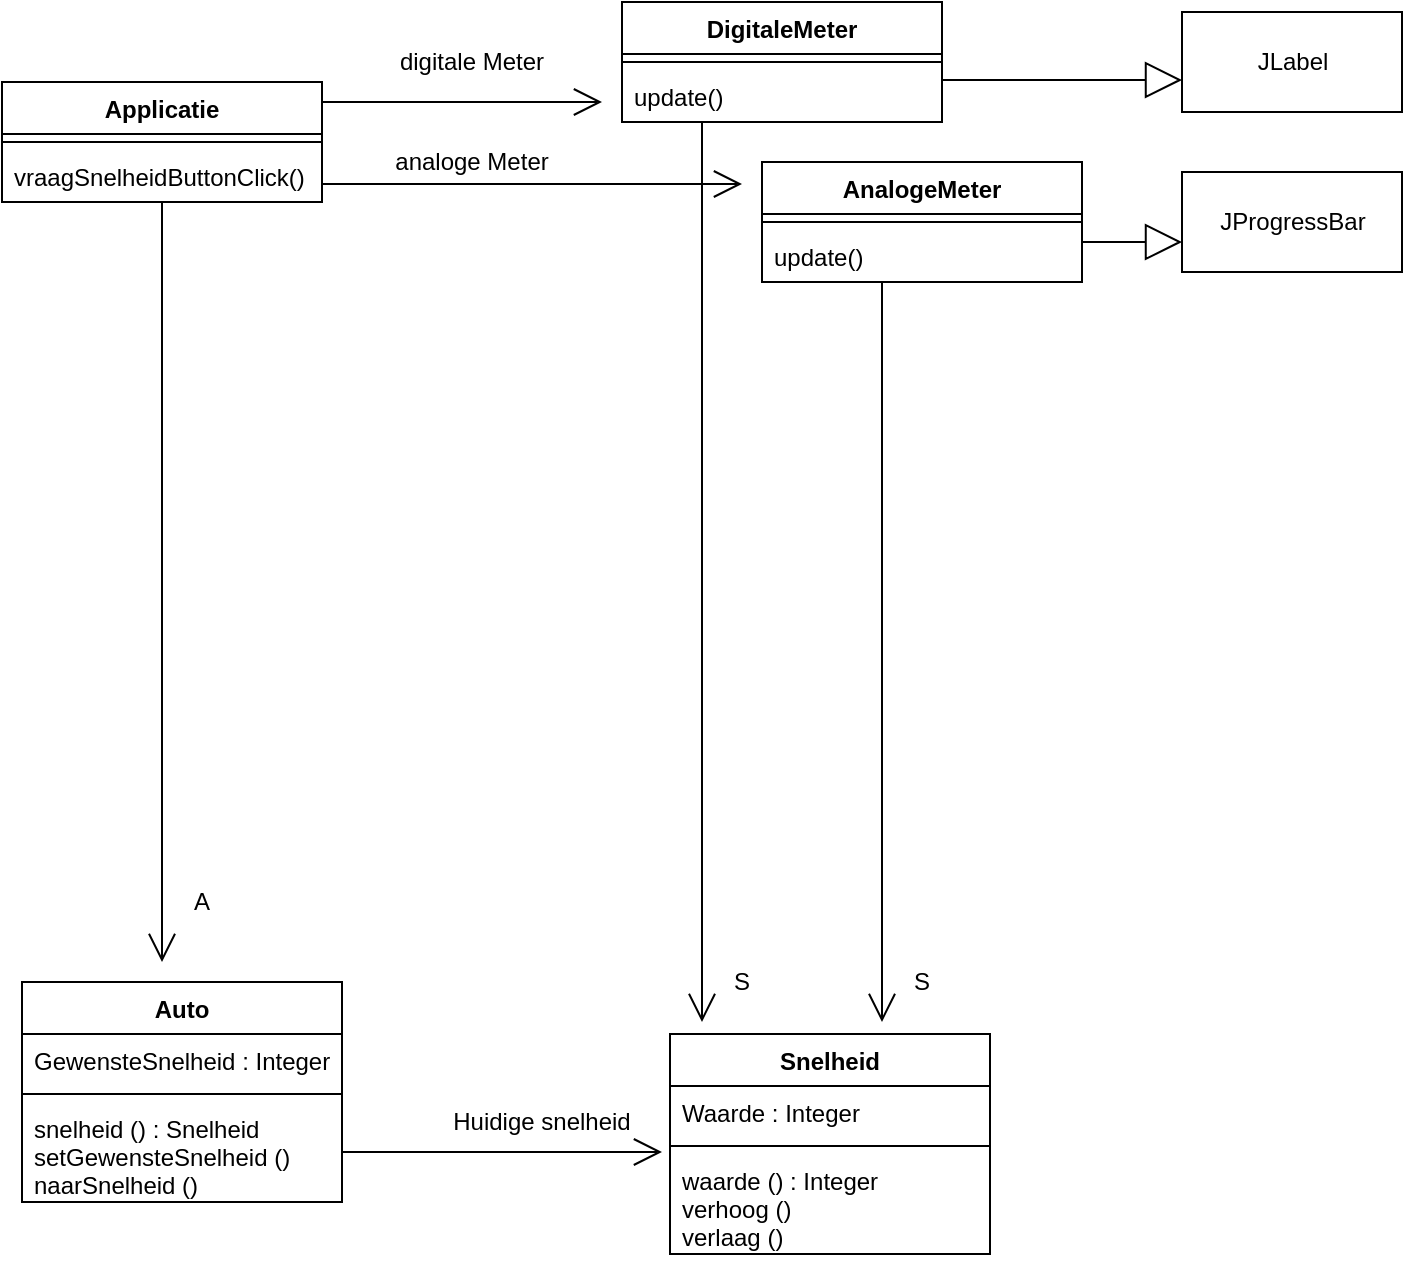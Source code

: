 <mxfile version="13.7.9" type="device"><diagram id="66fOB878Ql98xihs9eC4" name="Pagina-1"><mxGraphModel dx="899" dy="813" grid="1" gridSize="10" guides="1" tooltips="1" connect="1" arrows="1" fold="1" page="1" pageScale="1" pageWidth="827" pageHeight="1169" math="0" shadow="0"><root><mxCell id="0"/><mxCell id="1" parent="0"/><mxCell id="FFRuqYKNH_kHd6TUKX54-1" value="Applicatie" style="swimlane;fontStyle=1;align=center;verticalAlign=top;childLayout=stackLayout;horizontal=1;startSize=26;horizontalStack=0;resizeParent=1;resizeParentMax=0;resizeLast=0;collapsible=1;marginBottom=0;" vertex="1" parent="1"><mxGeometry x="80" y="90" width="160" height="60" as="geometry"/></mxCell><mxCell id="FFRuqYKNH_kHd6TUKX54-3" value="" style="line;strokeWidth=1;fillColor=none;align=left;verticalAlign=middle;spacingTop=-1;spacingLeft=3;spacingRight=3;rotatable=0;labelPosition=right;points=[];portConstraint=eastwest;" vertex="1" parent="FFRuqYKNH_kHd6TUKX54-1"><mxGeometry y="26" width="160" height="8" as="geometry"/></mxCell><mxCell id="FFRuqYKNH_kHd6TUKX54-4" value="vraagSnelheidButtonClick()" style="text;strokeColor=none;fillColor=none;align=left;verticalAlign=top;spacingLeft=4;spacingRight=4;overflow=hidden;rotatable=0;points=[[0,0.5],[1,0.5]];portConstraint=eastwest;" vertex="1" parent="FFRuqYKNH_kHd6TUKX54-1"><mxGeometry y="34" width="160" height="26" as="geometry"/></mxCell><mxCell id="FFRuqYKNH_kHd6TUKX54-30" value="" style="endArrow=open;endFill=1;endSize=12;html=1;" edge="1" parent="FFRuqYKNH_kHd6TUKX54-1"><mxGeometry width="160" relative="1" as="geometry"><mxPoint x="80" y="60" as="sourcePoint"/><mxPoint x="80" y="440" as="targetPoint"/></mxGeometry></mxCell><mxCell id="FFRuqYKNH_kHd6TUKX54-5" value="Auto" style="swimlane;fontStyle=1;align=center;verticalAlign=top;childLayout=stackLayout;horizontal=1;startSize=26;horizontalStack=0;resizeParent=1;resizeParentMax=0;resizeLast=0;collapsible=1;marginBottom=0;" vertex="1" parent="1"><mxGeometry x="90" y="540" width="160" height="110" as="geometry"/></mxCell><mxCell id="FFRuqYKNH_kHd6TUKX54-6" value="GewensteSnelheid : Integer" style="text;strokeColor=none;fillColor=none;align=left;verticalAlign=top;spacingLeft=4;spacingRight=4;overflow=hidden;rotatable=0;points=[[0,0.5],[1,0.5]];portConstraint=eastwest;" vertex="1" parent="FFRuqYKNH_kHd6TUKX54-5"><mxGeometry y="26" width="160" height="26" as="geometry"/></mxCell><mxCell id="FFRuqYKNH_kHd6TUKX54-7" value="" style="line;strokeWidth=1;fillColor=none;align=left;verticalAlign=middle;spacingTop=-1;spacingLeft=3;spacingRight=3;rotatable=0;labelPosition=right;points=[];portConstraint=eastwest;" vertex="1" parent="FFRuqYKNH_kHd6TUKX54-5"><mxGeometry y="52" width="160" height="8" as="geometry"/></mxCell><mxCell id="FFRuqYKNH_kHd6TUKX54-8" value="snelheid () : Snelheid&#10;setGewensteSnelheid ()&#10;naarSnelheid ()" style="text;strokeColor=none;fillColor=none;align=left;verticalAlign=top;spacingLeft=4;spacingRight=4;overflow=hidden;rotatable=0;points=[[0,0.5],[1,0.5]];portConstraint=eastwest;" vertex="1" parent="FFRuqYKNH_kHd6TUKX54-5"><mxGeometry y="60" width="160" height="50" as="geometry"/></mxCell><mxCell id="FFRuqYKNH_kHd6TUKX54-9" value="Snelheid" style="swimlane;fontStyle=1;align=center;verticalAlign=top;childLayout=stackLayout;horizontal=1;startSize=26;horizontalStack=0;resizeParent=1;resizeParentMax=0;resizeLast=0;collapsible=1;marginBottom=0;" vertex="1" parent="1"><mxGeometry x="414" y="566" width="160" height="110" as="geometry"/></mxCell><mxCell id="FFRuqYKNH_kHd6TUKX54-10" value="Waarde : Integer" style="text;strokeColor=none;fillColor=none;align=left;verticalAlign=top;spacingLeft=4;spacingRight=4;overflow=hidden;rotatable=0;points=[[0,0.5],[1,0.5]];portConstraint=eastwest;" vertex="1" parent="FFRuqYKNH_kHd6TUKX54-9"><mxGeometry y="26" width="160" height="26" as="geometry"/></mxCell><mxCell id="FFRuqYKNH_kHd6TUKX54-11" value="" style="line;strokeWidth=1;fillColor=none;align=left;verticalAlign=middle;spacingTop=-1;spacingLeft=3;spacingRight=3;rotatable=0;labelPosition=right;points=[];portConstraint=eastwest;" vertex="1" parent="FFRuqYKNH_kHd6TUKX54-9"><mxGeometry y="52" width="160" height="8" as="geometry"/></mxCell><mxCell id="FFRuqYKNH_kHd6TUKX54-12" value="waarde () : Integer&#10;verhoog ()&#10;verlaag ()" style="text;strokeColor=none;fillColor=none;align=left;verticalAlign=top;spacingLeft=4;spacingRight=4;overflow=hidden;rotatable=0;points=[[0,0.5],[1,0.5]];portConstraint=eastwest;" vertex="1" parent="FFRuqYKNH_kHd6TUKX54-9"><mxGeometry y="60" width="160" height="50" as="geometry"/></mxCell><mxCell id="FFRuqYKNH_kHd6TUKX54-24" value="" style="endArrow=open;endFill=1;endSize=12;html=1;exitX=1;exitY=0.5;exitDx=0;exitDy=0;" edge="1" parent="1" source="FFRuqYKNH_kHd6TUKX54-8"><mxGeometry width="160" relative="1" as="geometry"><mxPoint x="330" y="420" as="sourcePoint"/><mxPoint x="410" y="625" as="targetPoint"/></mxGeometry></mxCell><mxCell id="FFRuqYKNH_kHd6TUKX54-27" value="" style="endArrow=open;endFill=1;endSize=12;html=1;" edge="1" parent="1"><mxGeometry width="160" relative="1" as="geometry"><mxPoint x="430" y="110" as="sourcePoint"/><mxPoint x="430" y="560" as="targetPoint"/></mxGeometry></mxCell><mxCell id="FFRuqYKNH_kHd6TUKX54-28" value="" style="endArrow=open;endFill=1;endSize=12;html=1;" edge="1" parent="1"><mxGeometry width="160" relative="1" as="geometry"><mxPoint x="240" y="100" as="sourcePoint"/><mxPoint x="380" y="100" as="targetPoint"/></mxGeometry></mxCell><mxCell id="FFRuqYKNH_kHd6TUKX54-29" value="" style="endArrow=open;endFill=1;endSize=12;html=1;" edge="1" parent="1"><mxGeometry width="160" relative="1" as="geometry"><mxPoint x="240" y="141" as="sourcePoint"/><mxPoint x="450" y="141" as="targetPoint"/></mxGeometry></mxCell><mxCell id="FFRuqYKNH_kHd6TUKX54-17" value="AnalogeMeter" style="swimlane;fontStyle=1;align=center;verticalAlign=top;childLayout=stackLayout;horizontal=1;startSize=26;horizontalStack=0;resizeParent=1;resizeParentMax=0;resizeLast=0;collapsible=1;marginBottom=0;" vertex="1" parent="1"><mxGeometry x="460" y="130" width="160" height="60" as="geometry"/></mxCell><mxCell id="FFRuqYKNH_kHd6TUKX54-19" value="" style="line;strokeWidth=1;fillColor=none;align=left;verticalAlign=middle;spacingTop=-1;spacingLeft=3;spacingRight=3;rotatable=0;labelPosition=right;points=[];portConstraint=eastwest;" vertex="1" parent="FFRuqYKNH_kHd6TUKX54-17"><mxGeometry y="26" width="160" height="8" as="geometry"/></mxCell><mxCell id="FFRuqYKNH_kHd6TUKX54-20" value="update()" style="text;strokeColor=none;fillColor=none;align=left;verticalAlign=top;spacingLeft=4;spacingRight=4;overflow=hidden;rotatable=0;points=[[0,0.5],[1,0.5]];portConstraint=eastwest;" vertex="1" parent="FFRuqYKNH_kHd6TUKX54-17"><mxGeometry y="34" width="160" height="26" as="geometry"/></mxCell><mxCell id="FFRuqYKNH_kHd6TUKX54-26" value="" style="endArrow=open;endFill=1;endSize=12;html=1;" edge="1" parent="FFRuqYKNH_kHd6TUKX54-17"><mxGeometry width="160" relative="1" as="geometry"><mxPoint x="60" y="60" as="sourcePoint"/><mxPoint x="60" y="430" as="targetPoint"/></mxGeometry></mxCell><mxCell id="FFRuqYKNH_kHd6TUKX54-13" value="DigitaleMeter" style="swimlane;fontStyle=1;align=center;verticalAlign=top;childLayout=stackLayout;horizontal=1;startSize=26;horizontalStack=0;resizeParent=1;resizeParentMax=0;resizeLast=0;collapsible=1;marginBottom=0;" vertex="1" parent="1"><mxGeometry x="390" y="50" width="160" height="60" as="geometry"/></mxCell><mxCell id="FFRuqYKNH_kHd6TUKX54-15" value="" style="line;strokeWidth=1;fillColor=none;align=left;verticalAlign=middle;spacingTop=-1;spacingLeft=3;spacingRight=3;rotatable=0;labelPosition=right;points=[];portConstraint=eastwest;" vertex="1" parent="FFRuqYKNH_kHd6TUKX54-13"><mxGeometry y="26" width="160" height="8" as="geometry"/></mxCell><mxCell id="FFRuqYKNH_kHd6TUKX54-16" value="update()" style="text;strokeColor=none;fillColor=none;align=left;verticalAlign=top;spacingLeft=4;spacingRight=4;overflow=hidden;rotatable=0;points=[[0,0.5],[1,0.5]];portConstraint=eastwest;" vertex="1" parent="FFRuqYKNH_kHd6TUKX54-13"><mxGeometry y="34" width="160" height="26" as="geometry"/></mxCell><mxCell id="FFRuqYKNH_kHd6TUKX54-31" value="S" style="text;html=1;strokeColor=none;fillColor=none;align=center;verticalAlign=middle;whiteSpace=wrap;rounded=0;" vertex="1" parent="1"><mxGeometry x="430" y="530" width="40" height="20" as="geometry"/></mxCell><mxCell id="FFRuqYKNH_kHd6TUKX54-32" value="S" style="text;html=1;strokeColor=none;fillColor=none;align=center;verticalAlign=middle;whiteSpace=wrap;rounded=0;" vertex="1" parent="1"><mxGeometry x="520" y="530" width="40" height="20" as="geometry"/></mxCell><mxCell id="FFRuqYKNH_kHd6TUKX54-33" value="Huidige snelheid" style="text;html=1;strokeColor=none;fillColor=none;align=center;verticalAlign=middle;whiteSpace=wrap;rounded=0;" vertex="1" parent="1"><mxGeometry x="300" y="600" width="100" height="20" as="geometry"/></mxCell><mxCell id="FFRuqYKNH_kHd6TUKX54-34" value="A&lt;span style=&quot;color: rgba(0 , 0 , 0 , 0) ; font-family: monospace ; font-size: 0px&quot;&gt;%3CmxGraphModel%3E%3Croot%3E%3CmxCell%20id%3D%220%22%2F%3E%3CmxCell%20id%3D%221%22%20parent%3D%220%22%2F%3E%3CmxCell%20id%3D%222%22%20value%3D%22S%22%20style%3D%22text%3Bhtml%3D1%3BstrokeColor%3Dnone%3BfillColor%3Dnone%3Balign%3Dcenter%3BverticalAlign%3Dmiddle%3BwhiteSpace%3Dwrap%3Brounded%3D0%3B%22%20vertex%3D%221%22%20parent%3D%221%22%3E%3CmxGeometry%20x%3D%22430%22%20y%3D%22530%22%20width%3D%2240%22%20height%3D%2220%22%20as%3D%22geometry%22%2F%3E%3C%2FmxCell%3E%3C%2Froot%3E%3C%2FmxGraphModel%3E&lt;/span&gt;" style="text;html=1;strokeColor=none;fillColor=none;align=center;verticalAlign=middle;whiteSpace=wrap;rounded=0;" vertex="1" parent="1"><mxGeometry x="160" y="490" width="40" height="20" as="geometry"/></mxCell><mxCell id="FFRuqYKNH_kHd6TUKX54-35" value="digitale Meter" style="text;html=1;strokeColor=none;fillColor=none;align=center;verticalAlign=middle;whiteSpace=wrap;rounded=0;" vertex="1" parent="1"><mxGeometry x="270" y="70" width="90" height="20" as="geometry"/></mxCell><mxCell id="FFRuqYKNH_kHd6TUKX54-36" value="analoge Meter" style="text;html=1;strokeColor=none;fillColor=none;align=center;verticalAlign=middle;whiteSpace=wrap;rounded=0;" vertex="1" parent="1"><mxGeometry x="270" y="120" width="90" height="20" as="geometry"/></mxCell><mxCell id="FFRuqYKNH_kHd6TUKX54-37" value="JLabel" style="html=1;" vertex="1" parent="1"><mxGeometry x="670" y="55" width="110" height="50" as="geometry"/></mxCell><mxCell id="FFRuqYKNH_kHd6TUKX54-38" value="JProgressBar" style="html=1;" vertex="1" parent="1"><mxGeometry x="670" y="135" width="110" height="50" as="geometry"/></mxCell><mxCell id="FFRuqYKNH_kHd6TUKX54-39" value="" style="endArrow=block;endSize=16;endFill=0;html=1;" edge="1" parent="1"><mxGeometry width="160" relative="1" as="geometry"><mxPoint x="620" y="170" as="sourcePoint"/><mxPoint x="670" y="170" as="targetPoint"/></mxGeometry></mxCell><mxCell id="FFRuqYKNH_kHd6TUKX54-41" value="" style="endArrow=block;endSize=16;endFill=0;html=1;" edge="1" parent="1"><mxGeometry width="160" relative="1" as="geometry"><mxPoint x="550" y="89" as="sourcePoint"/><mxPoint x="670" y="89" as="targetPoint"/></mxGeometry></mxCell></root></mxGraphModel></diagram></mxfile>